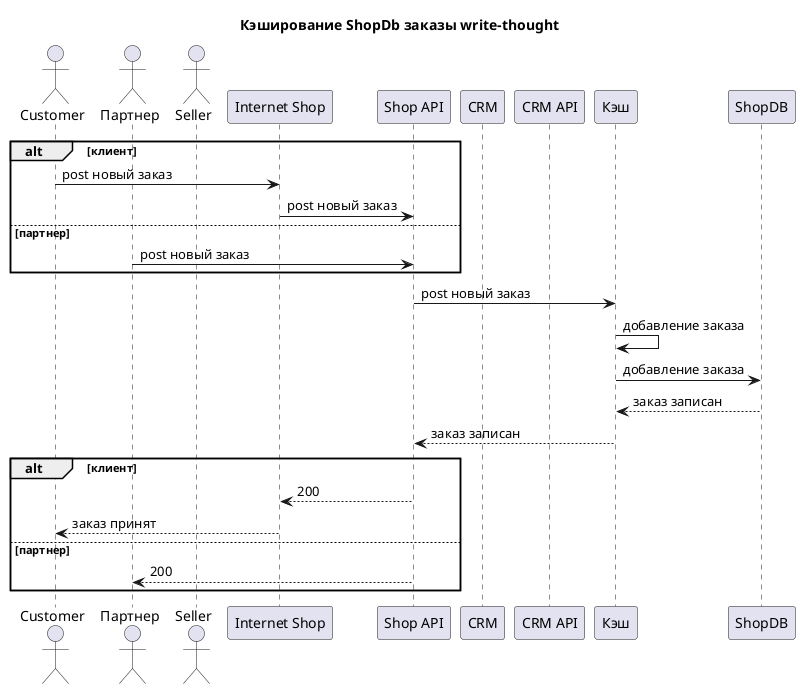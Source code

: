 @startuml name Shop
title Кэширование ShopDb заказы write-thought

actor customer  as "Customer"
actor partner  as "Партнер"
actor sreller as "Seller"

participant ishop as "Internet Shop"
participant shopApi as "Shop API"
participant crm as "CRM"
participant crmApi as "CRM API"

participant cache as "Кэш"
participant shopDB as "ShopDB"

alt клиент
    customer->ishop : post новый заказ
    ishop -> shopApi : post новый заказ
else партнер
    partner -> shopApi : post новый заказ
end 

shopApi -> cache : post новый заказ
cache -> cache : добавление заказа
cache -> shopDB : добавление заказа
shopDB --> cache : заказ записан
cache --> shopApi : заказ записан

alt клиент
    shopApi --> ishop : 200
    ishop --> customer : заказ принят
else партнер
    shopApi --> partner : 200
end 


@enduml